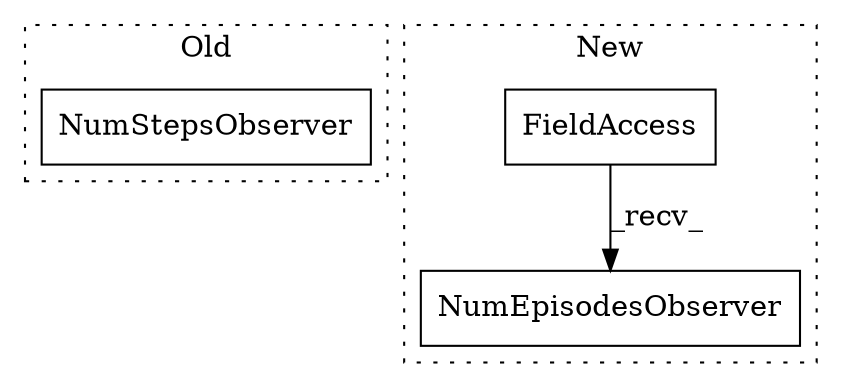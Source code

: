 digraph G {
subgraph cluster0 {
1 [label="NumStepsObserver" a="32" s="6718" l="18" shape="box"];
label = "Old";
style="dotted";
}
subgraph cluster1 {
2 [label="NumEpisodesObserver" a="32" s="4724" l="21" shape="box"];
3 [label="FieldAccess" a="22" s="4695" l="9" shape="box"];
label = "New";
style="dotted";
}
3 -> 2 [label="_recv_"];
}